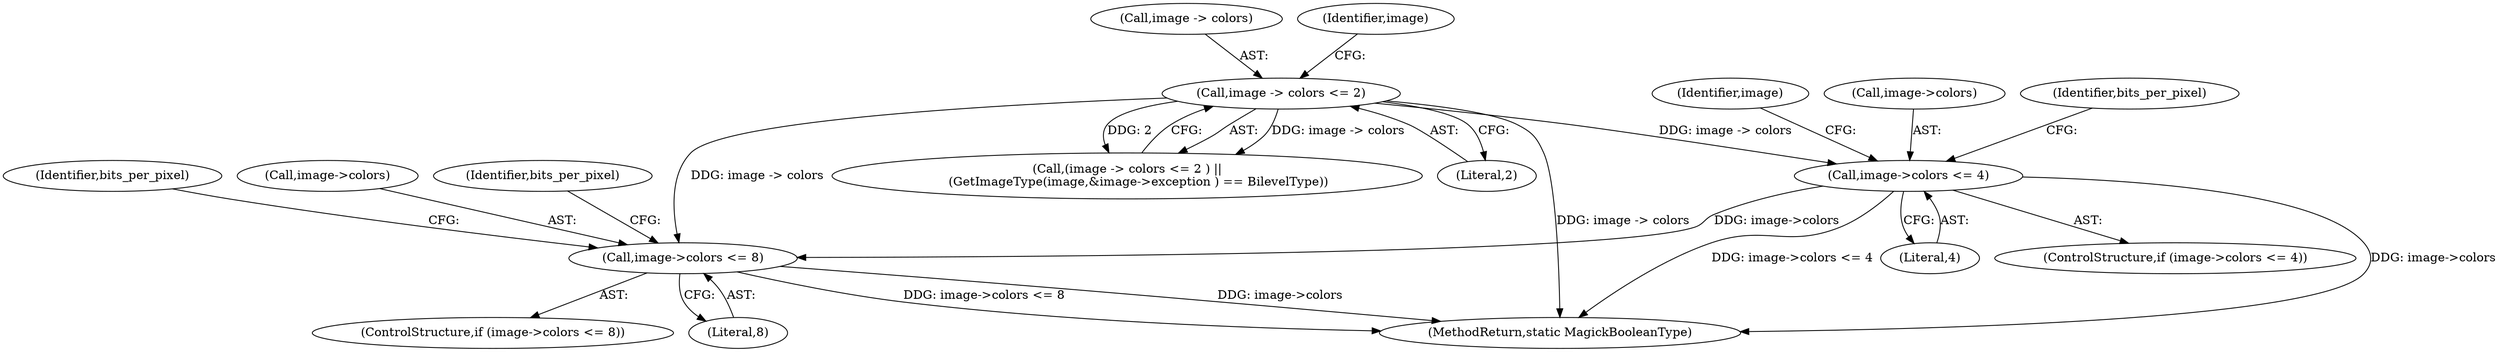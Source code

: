 digraph "0_ImageMagick_10b3823a7619ed22d42764733eb052c4159bc8c1_0@pointer" {
"1000213" [label="(Call,image->colors <= 4)"];
"1000194" [label="(Call,image -> colors <= 2)"];
"1000224" [label="(Call,image->colors <= 8)"];
"1000224" [label="(Call,image->colors <= 8)"];
"1000193" [label="(Call,(image -> colors <= 2 ) ||\n      (GetImageType(image,&image->exception ) == BilevelType))"];
"1000195" [label="(Call,image -> colors)"];
"1000231" [label="(Identifier,bits_per_pixel)"];
"1000223" [label="(ControlStructure,if (image->colors <= 8))"];
"1000225" [label="(Call,image->colors)"];
"1000213" [label="(Call,image->colors <= 4)"];
"1000214" [label="(Call,image->colors)"];
"1000201" [label="(Identifier,image)"];
"1000212" [label="(ControlStructure,if (image->colors <= 4))"];
"1001236" [label="(MethodReturn,static MagickBooleanType)"];
"1000228" [label="(Literal,8)"];
"1000236" [label="(Identifier,bits_per_pixel)"];
"1000194" [label="(Call,image -> colors <= 2)"];
"1000220" [label="(Identifier,bits_per_pixel)"];
"1000198" [label="(Literal,2)"];
"1000226" [label="(Identifier,image)"];
"1000217" [label="(Literal,4)"];
"1000213" -> "1000212"  [label="AST: "];
"1000213" -> "1000217"  [label="CFG: "];
"1000214" -> "1000213"  [label="AST: "];
"1000217" -> "1000213"  [label="AST: "];
"1000220" -> "1000213"  [label="CFG: "];
"1000226" -> "1000213"  [label="CFG: "];
"1000213" -> "1001236"  [label="DDG: image->colors"];
"1000213" -> "1001236"  [label="DDG: image->colors <= 4"];
"1000194" -> "1000213"  [label="DDG: image -> colors"];
"1000213" -> "1000224"  [label="DDG: image->colors"];
"1000194" -> "1000193"  [label="AST: "];
"1000194" -> "1000198"  [label="CFG: "];
"1000195" -> "1000194"  [label="AST: "];
"1000198" -> "1000194"  [label="AST: "];
"1000201" -> "1000194"  [label="CFG: "];
"1000193" -> "1000194"  [label="CFG: "];
"1000194" -> "1001236"  [label="DDG: image -> colors"];
"1000194" -> "1000193"  [label="DDG: image -> colors"];
"1000194" -> "1000193"  [label="DDG: 2"];
"1000194" -> "1000224"  [label="DDG: image -> colors"];
"1000224" -> "1000223"  [label="AST: "];
"1000224" -> "1000228"  [label="CFG: "];
"1000225" -> "1000224"  [label="AST: "];
"1000228" -> "1000224"  [label="AST: "];
"1000231" -> "1000224"  [label="CFG: "];
"1000236" -> "1000224"  [label="CFG: "];
"1000224" -> "1001236"  [label="DDG: image->colors"];
"1000224" -> "1001236"  [label="DDG: image->colors <= 8"];
}
